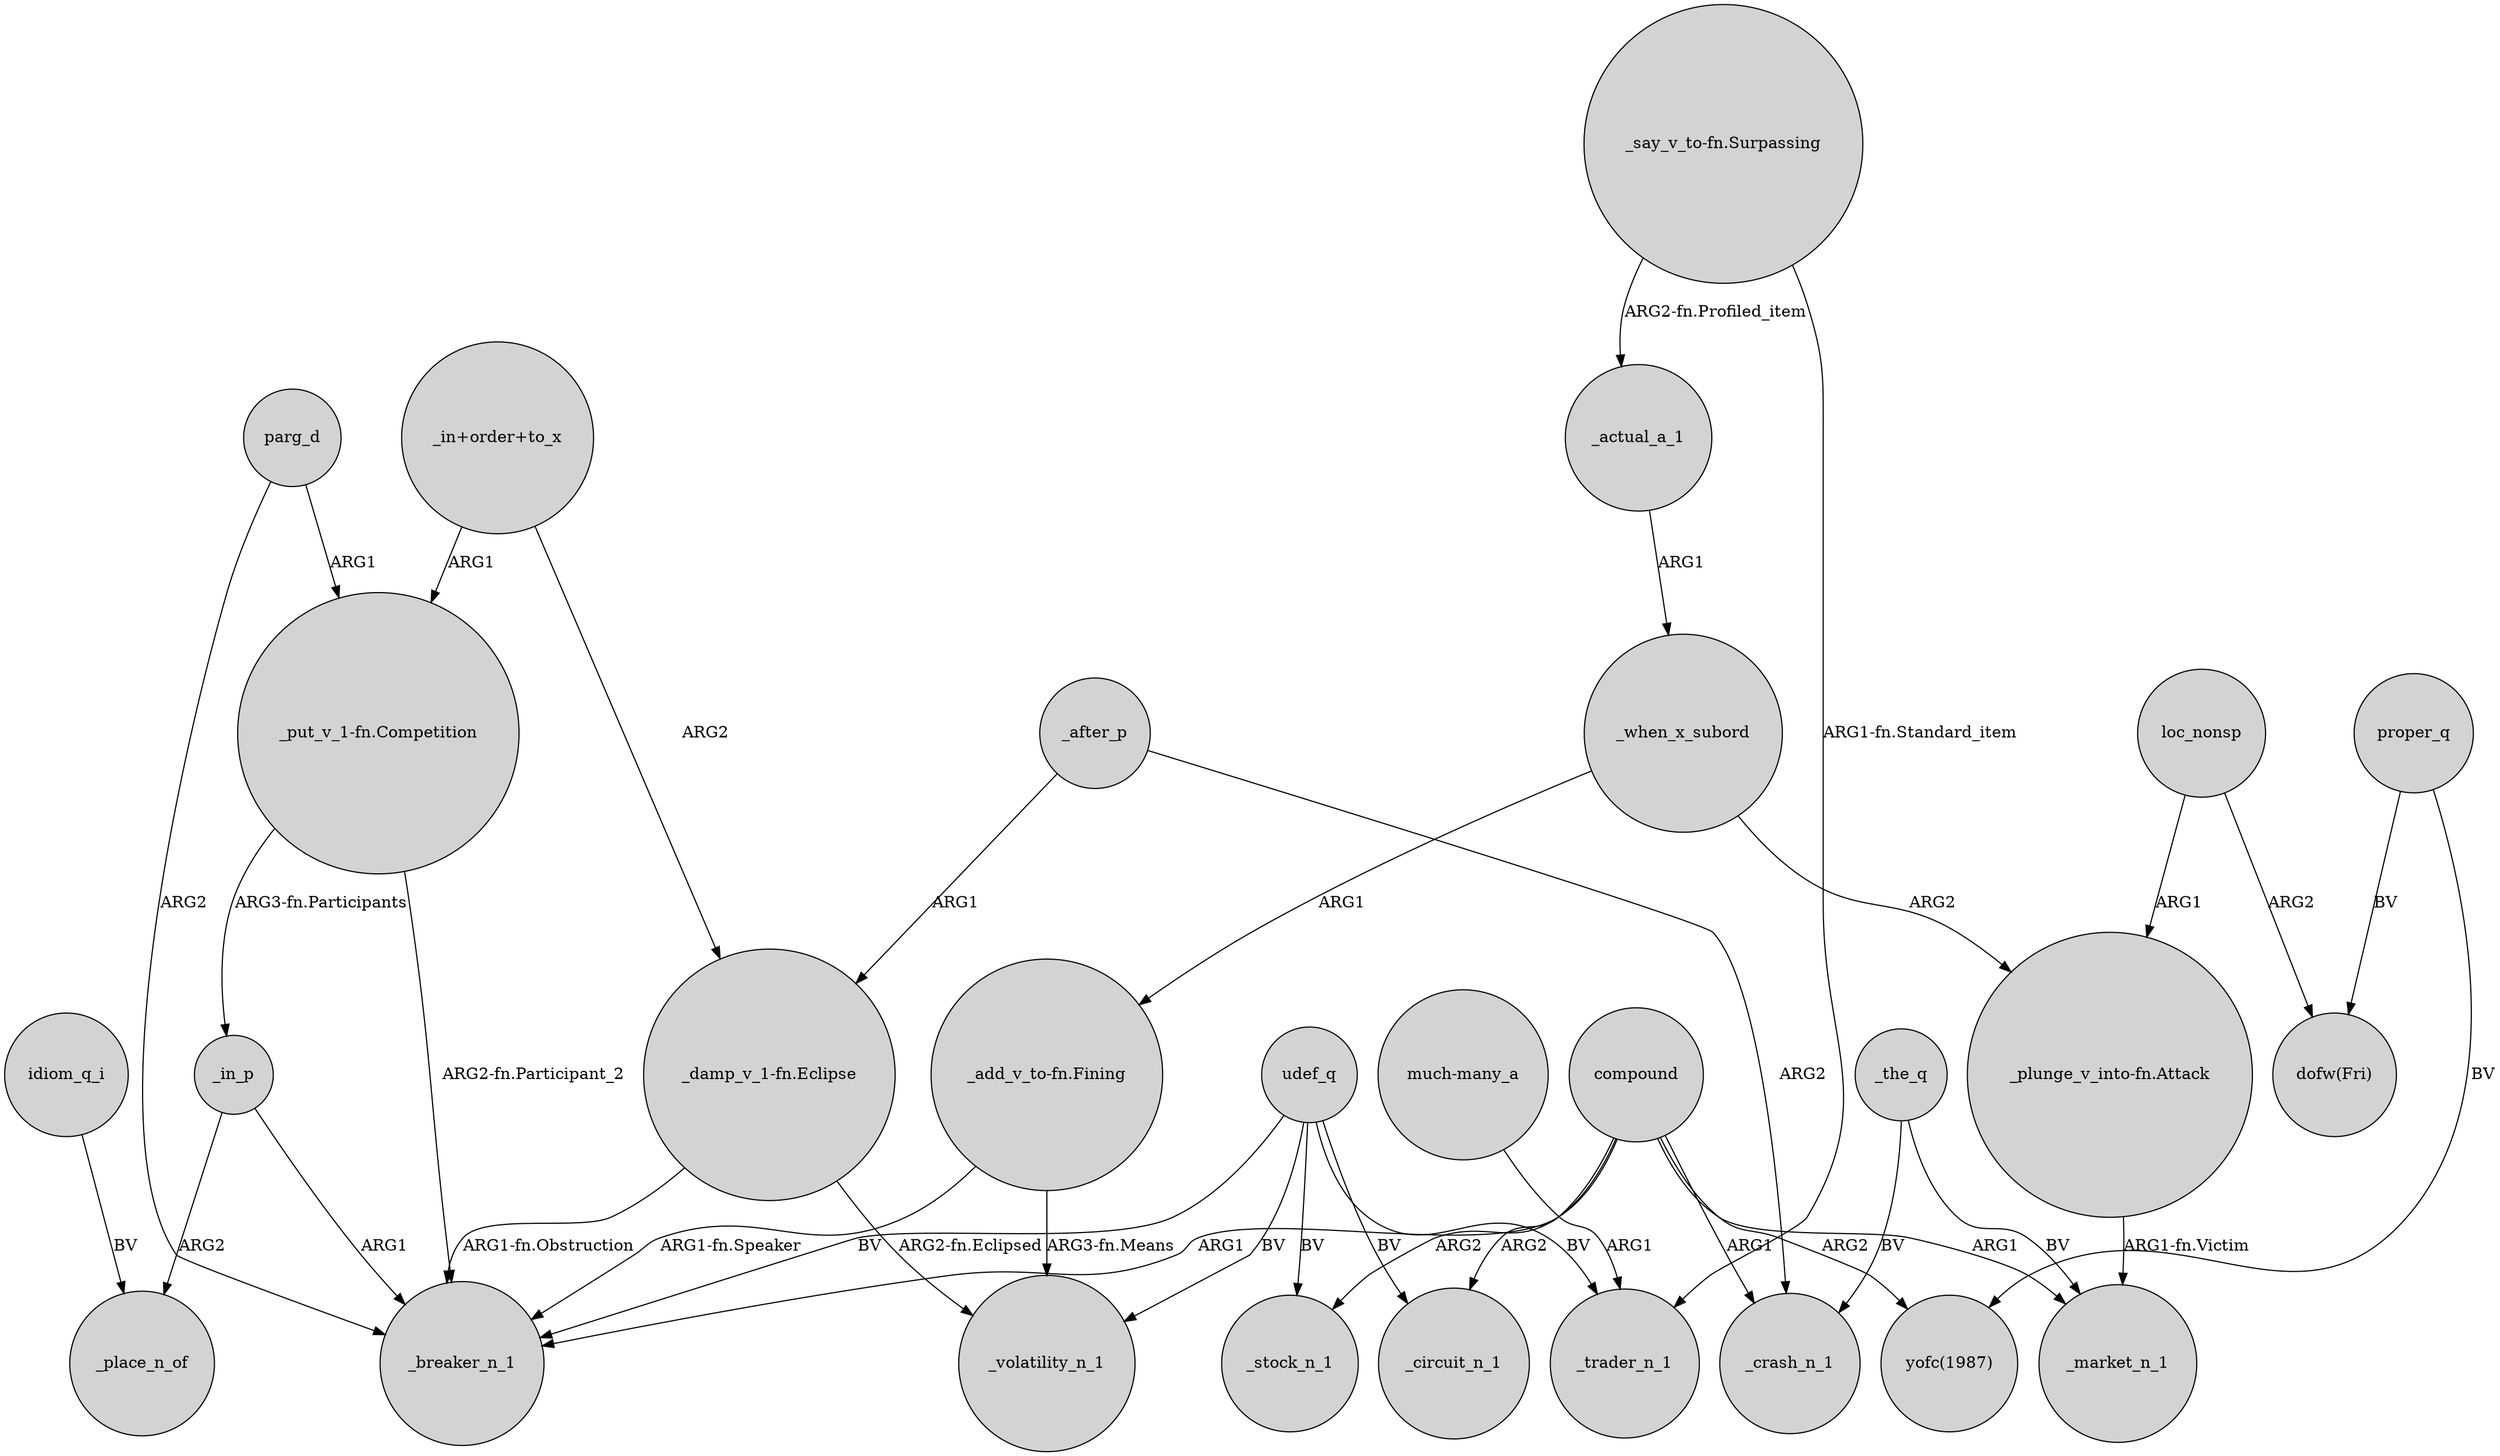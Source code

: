 digraph {
	node [shape=circle style=filled]
	parg_d -> "_put_v_1-fn.Competition" [label=ARG1]
	"_say_v_to-fn.Surpassing" -> _trader_n_1 [label="ARG1-fn.Standard_item"]
	parg_d -> _breaker_n_1 [label=ARG2]
	"_add_v_to-fn.Fining" -> _volatility_n_1 [label="ARG3-fn.Means"]
	proper_q -> "dofw(Fri)" [label=BV]
	udef_q -> _volatility_n_1 [label=BV]
	"_in+order+to_x" -> "_damp_v_1-fn.Eclipse" [label=ARG2]
	loc_nonsp -> "dofw(Fri)" [label=ARG2]
	_when_x_subord -> "_add_v_to-fn.Fining" [label=ARG1]
	"_in+order+to_x" -> "_put_v_1-fn.Competition" [label=ARG1]
	_actual_a_1 -> _when_x_subord [label=ARG1]
	"_add_v_to-fn.Fining" -> _breaker_n_1 [label="ARG1-fn.Speaker"]
	_when_x_subord -> "_plunge_v_into-fn.Attack" [label=ARG2]
	_the_q -> _crash_n_1 [label=BV]
	_the_q -> _market_n_1 [label=BV]
	"_damp_v_1-fn.Eclipse" -> _breaker_n_1 [label="ARG1-fn.Obstruction"]
	_after_p -> _crash_n_1 [label=ARG2]
	_in_p -> _breaker_n_1 [label=ARG1]
	udef_q -> _trader_n_1 [label=BV]
	udef_q -> _circuit_n_1 [label=BV]
	udef_q -> _stock_n_1 [label=BV]
	"much-many_a" -> _trader_n_1 [label=ARG1]
	"_damp_v_1-fn.Eclipse" -> _volatility_n_1 [label="ARG2-fn.Eclipsed"]
	compound -> _crash_n_1 [label=ARG1]
	proper_q -> "yofc(1987)" [label=BV]
	"_say_v_to-fn.Surpassing" -> _actual_a_1 [label="ARG2-fn.Profiled_item"]
	compound -> _stock_n_1 [label=ARG2]
	compound -> _breaker_n_1 [label=ARG1]
	udef_q -> _breaker_n_1 [label=BV]
	_in_p -> _place_n_of [label=ARG2]
	compound -> _circuit_n_1 [label=ARG2]
	loc_nonsp -> "_plunge_v_into-fn.Attack" [label=ARG1]
	idiom_q_i -> _place_n_of [label=BV]
	"_plunge_v_into-fn.Attack" -> _market_n_1 [label="ARG1-fn.Victim"]
	compound -> _market_n_1 [label=ARG1]
	_after_p -> "_damp_v_1-fn.Eclipse" [label=ARG1]
	"_put_v_1-fn.Competition" -> _in_p [label="ARG3-fn.Participants"]
	"_put_v_1-fn.Competition" -> _breaker_n_1 [label="ARG2-fn.Participant_2"]
	compound -> "yofc(1987)" [label=ARG2]
}
